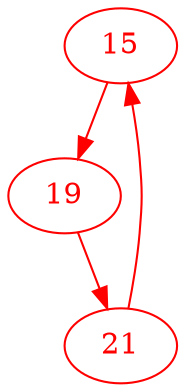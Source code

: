 digraph g{
node [color = red, fontcolor=red]; 15 19 21 ;
15 -> 19 [color=red] ;
19 -> 21 [color=red] ;
21 -> 15 [color=red] ;
}